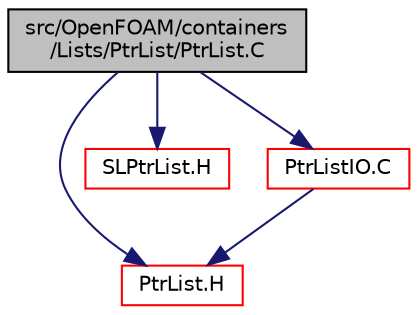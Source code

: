 digraph "src/OpenFOAM/containers/Lists/PtrList/PtrList.C"
{
  bgcolor="transparent";
  edge [fontname="Helvetica",fontsize="10",labelfontname="Helvetica",labelfontsize="10"];
  node [fontname="Helvetica",fontsize="10",shape=record];
  Node1 [label="src/OpenFOAM/containers\l/Lists/PtrList/PtrList.C",height=0.2,width=0.4,color="black", fillcolor="grey75", style="filled", fontcolor="black"];
  Node1 -> Node2 [color="midnightblue",fontsize="10",style="solid",fontname="Helvetica"];
  Node2 [label="PtrList.H",height=0.2,width=0.4,color="red",URL="$a07818.html"];
  Node1 -> Node3 [color="midnightblue",fontsize="10",style="solid",fontname="Helvetica"];
  Node3 [label="SLPtrList.H",height=0.2,width=0.4,color="red",URL="$a07776.html"];
  Node1 -> Node4 [color="midnightblue",fontsize="10",style="solid",fontname="Helvetica"];
  Node4 [label="PtrListIO.C",height=0.2,width=0.4,color="red",URL="$a07820.html"];
  Node4 -> Node2 [color="midnightblue",fontsize="10",style="solid",fontname="Helvetica"];
}

